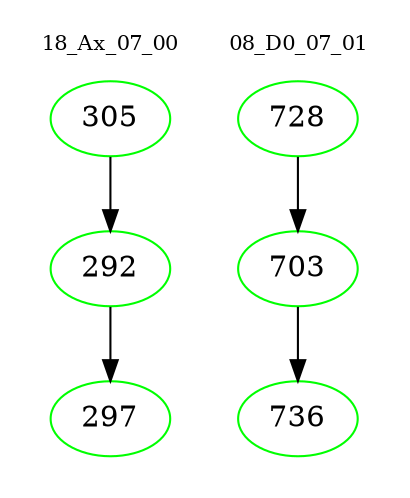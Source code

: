 digraph{
subgraph cluster_0 {
color = white
label = "18_Ax_07_00";
fontsize=10;
T0_305 [label="305", color="green"]
T0_305 -> T0_292 [color="black"]
T0_292 [label="292", color="green"]
T0_292 -> T0_297 [color="black"]
T0_297 [label="297", color="green"]
}
subgraph cluster_1 {
color = white
label = "08_D0_07_01";
fontsize=10;
T1_728 [label="728", color="green"]
T1_728 -> T1_703 [color="black"]
T1_703 [label="703", color="green"]
T1_703 -> T1_736 [color="black"]
T1_736 [label="736", color="green"]
}
}
